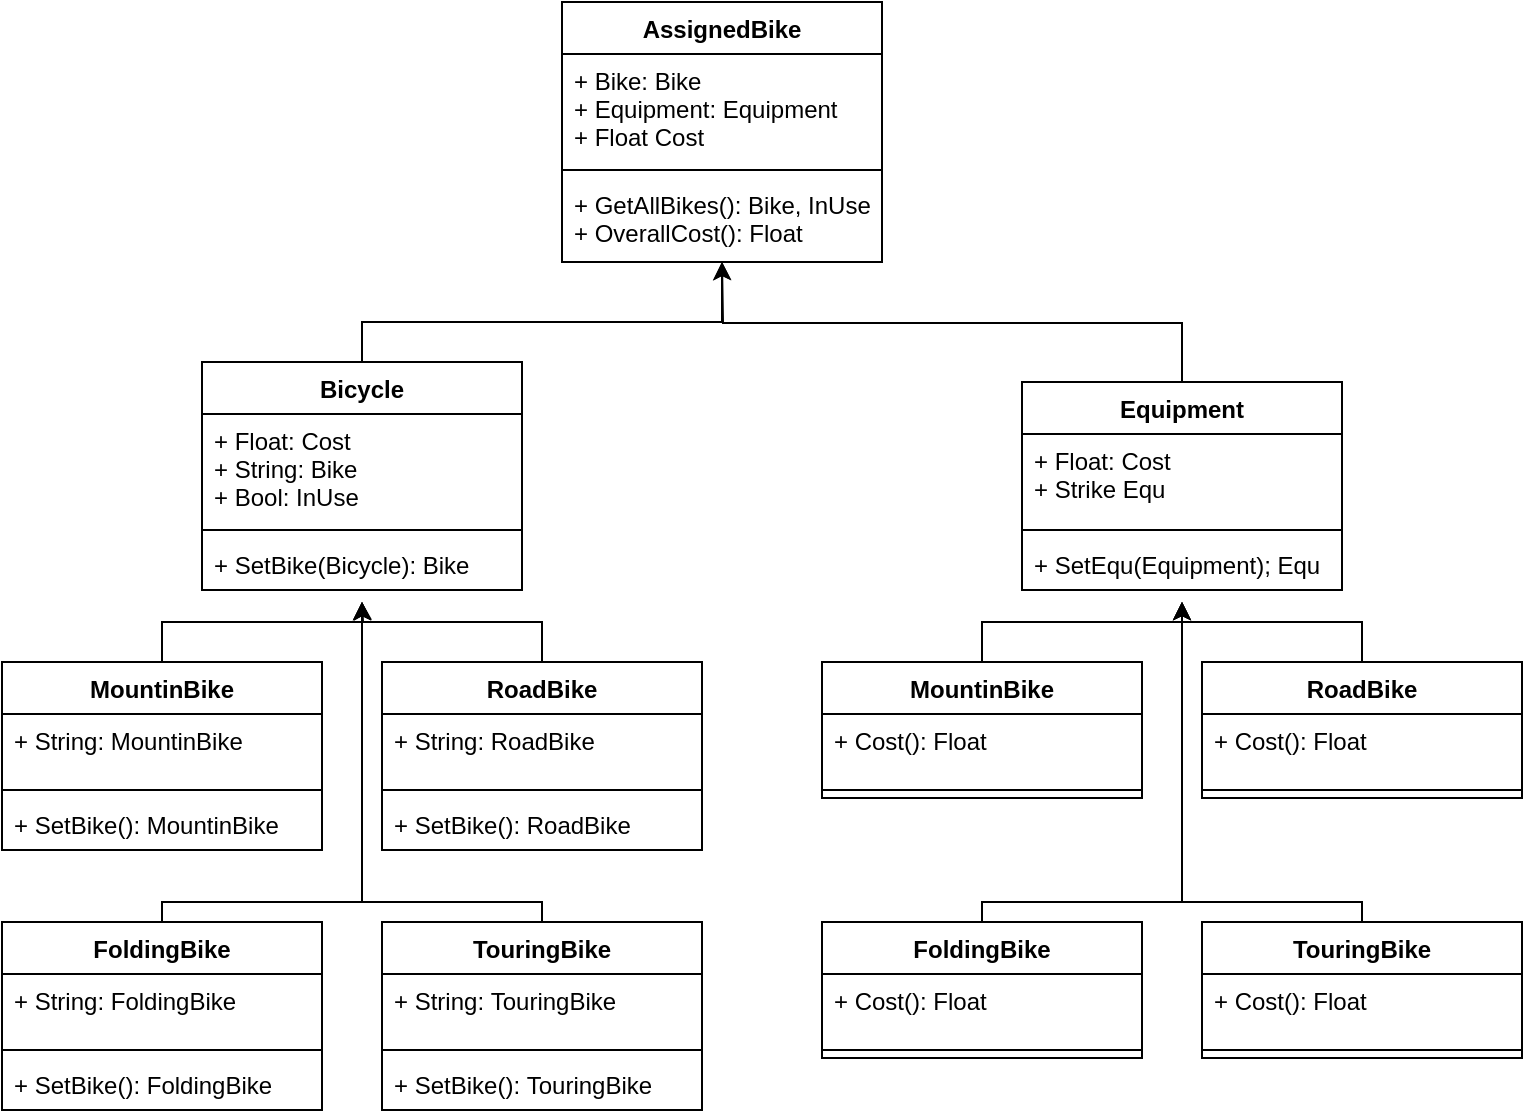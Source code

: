 <mxfile version="12.2.7" type="device" pages="1"><diagram id="KNzFqY5ieir5fSin74dl" name="Page-1"><mxGraphModel dx="722" dy="1884" grid="1" gridSize="10" guides="1" tooltips="1" connect="1" arrows="1" fold="1" page="1" pageScale="1" pageWidth="850" pageHeight="1100" math="0" shadow="0"><root><mxCell id="0"/><mxCell id="1" parent="0"/><mxCell id="qrExYv_1euaZxeHBPQFt-74" style="edgeStyle=orthogonalEdgeStyle;rounded=0;orthogonalLoop=1;jettySize=auto;html=1;exitX=0.5;exitY=0;exitDx=0;exitDy=0;" edge="1" parent="1" source="qrExYv_1euaZxeHBPQFt-1"><mxGeometry relative="1" as="geometry"><mxPoint x="390" y="-40" as="targetPoint"/><Array as="points"><mxPoint x="210" y="-10"/><mxPoint x="390" y="-10"/></Array></mxGeometry></mxCell><mxCell id="qrExYv_1euaZxeHBPQFt-1" value="Bicycle&#10;" style="swimlane;fontStyle=1;align=center;verticalAlign=top;childLayout=stackLayout;horizontal=1;startSize=26;horizontalStack=0;resizeParent=1;resizeParentMax=0;resizeLast=0;collapsible=1;marginBottom=0;" vertex="1" parent="1"><mxGeometry x="130" y="10" width="160" height="114" as="geometry"/></mxCell><mxCell id="qrExYv_1euaZxeHBPQFt-2" value="+ Float: Cost&#10;+ String: Bike&#10;+ Bool: InUse" style="text;strokeColor=none;fillColor=none;align=left;verticalAlign=top;spacingLeft=4;spacingRight=4;overflow=hidden;rotatable=0;points=[[0,0.5],[1,0.5]];portConstraint=eastwest;" vertex="1" parent="qrExYv_1euaZxeHBPQFt-1"><mxGeometry y="26" width="160" height="54" as="geometry"/></mxCell><mxCell id="qrExYv_1euaZxeHBPQFt-3" value="" style="line;strokeWidth=1;fillColor=none;align=left;verticalAlign=middle;spacingTop=-1;spacingLeft=3;spacingRight=3;rotatable=0;labelPosition=right;points=[];portConstraint=eastwest;" vertex="1" parent="qrExYv_1euaZxeHBPQFt-1"><mxGeometry y="80" width="160" height="8" as="geometry"/></mxCell><mxCell id="qrExYv_1euaZxeHBPQFt-4" value="+ SetBike(Bicycle): Bike" style="text;strokeColor=none;fillColor=none;align=left;verticalAlign=top;spacingLeft=4;spacingRight=4;overflow=hidden;rotatable=0;points=[[0,0.5],[1,0.5]];portConstraint=eastwest;" vertex="1" parent="qrExYv_1euaZxeHBPQFt-1"><mxGeometry y="88" width="160" height="26" as="geometry"/></mxCell><mxCell id="qrExYv_1euaZxeHBPQFt-22" style="edgeStyle=orthogonalEdgeStyle;rounded=0;orthogonalLoop=1;jettySize=auto;html=1;exitX=0.5;exitY=0;exitDx=0;exitDy=0;" edge="1" parent="1" source="qrExYv_1euaZxeHBPQFt-9"><mxGeometry relative="1" as="geometry"><mxPoint x="210" y="130" as="targetPoint"/></mxGeometry></mxCell><mxCell id="qrExYv_1euaZxeHBPQFt-9" value="RoadBike&#10;" style="swimlane;fontStyle=1;align=center;verticalAlign=top;childLayout=stackLayout;horizontal=1;startSize=26;horizontalStack=0;resizeParent=1;resizeParentMax=0;resizeLast=0;collapsible=1;marginBottom=0;" vertex="1" parent="1"><mxGeometry x="220" y="160" width="160" height="94" as="geometry"/></mxCell><mxCell id="qrExYv_1euaZxeHBPQFt-10" value="+ String: RoadBike" style="text;strokeColor=none;fillColor=none;align=left;verticalAlign=top;spacingLeft=4;spacingRight=4;overflow=hidden;rotatable=0;points=[[0,0.5],[1,0.5]];portConstraint=eastwest;" vertex="1" parent="qrExYv_1euaZxeHBPQFt-9"><mxGeometry y="26" width="160" height="34" as="geometry"/></mxCell><mxCell id="qrExYv_1euaZxeHBPQFt-11" value="" style="line;strokeWidth=1;fillColor=none;align=left;verticalAlign=middle;spacingTop=-1;spacingLeft=3;spacingRight=3;rotatable=0;labelPosition=right;points=[];portConstraint=eastwest;" vertex="1" parent="qrExYv_1euaZxeHBPQFt-9"><mxGeometry y="60" width="160" height="8" as="geometry"/></mxCell><mxCell id="qrExYv_1euaZxeHBPQFt-12" value="+ SetBike(): RoadBike" style="text;strokeColor=none;fillColor=none;align=left;verticalAlign=top;spacingLeft=4;spacingRight=4;overflow=hidden;rotatable=0;points=[[0,0.5],[1,0.5]];portConstraint=eastwest;" vertex="1" parent="qrExYv_1euaZxeHBPQFt-9"><mxGeometry y="68" width="160" height="26" as="geometry"/></mxCell><mxCell id="qrExYv_1euaZxeHBPQFt-30" style="edgeStyle=orthogonalEdgeStyle;rounded=0;orthogonalLoop=1;jettySize=auto;html=1;exitX=0.5;exitY=0;exitDx=0;exitDy=0;entryX=0.5;entryY=1.231;entryDx=0;entryDy=0;entryPerimeter=0;" edge="1" parent="1" source="qrExYv_1euaZxeHBPQFt-26" target="qrExYv_1euaZxeHBPQFt-4"><mxGeometry relative="1" as="geometry"><mxPoint x="210" y="140" as="targetPoint"/><Array as="points"><mxPoint x="110" y="140"/><mxPoint x="210" y="140"/></Array></mxGeometry></mxCell><mxCell id="qrExYv_1euaZxeHBPQFt-26" value="MountinBike" style="swimlane;fontStyle=1;align=center;verticalAlign=top;childLayout=stackLayout;horizontal=1;startSize=26;horizontalStack=0;resizeParent=1;resizeParentMax=0;resizeLast=0;collapsible=1;marginBottom=0;" vertex="1" parent="1"><mxGeometry x="30" y="160" width="160" height="94" as="geometry"/></mxCell><mxCell id="qrExYv_1euaZxeHBPQFt-27" value="+ String: MountinBike" style="text;strokeColor=none;fillColor=none;align=left;verticalAlign=top;spacingLeft=4;spacingRight=4;overflow=hidden;rotatable=0;points=[[0,0.5],[1,0.5]];portConstraint=eastwest;" vertex="1" parent="qrExYv_1euaZxeHBPQFt-26"><mxGeometry y="26" width="160" height="34" as="geometry"/></mxCell><mxCell id="qrExYv_1euaZxeHBPQFt-28" value="" style="line;strokeWidth=1;fillColor=none;align=left;verticalAlign=middle;spacingTop=-1;spacingLeft=3;spacingRight=3;rotatable=0;labelPosition=right;points=[];portConstraint=eastwest;" vertex="1" parent="qrExYv_1euaZxeHBPQFt-26"><mxGeometry y="60" width="160" height="8" as="geometry"/></mxCell><mxCell id="qrExYv_1euaZxeHBPQFt-29" value="+ SetBike(): MountinBike" style="text;strokeColor=none;fillColor=none;align=left;verticalAlign=top;spacingLeft=4;spacingRight=4;overflow=hidden;rotatable=0;points=[[0,0.5],[1,0.5]];portConstraint=eastwest;" vertex="1" parent="qrExYv_1euaZxeHBPQFt-26"><mxGeometry y="68" width="160" height="26" as="geometry"/></mxCell><mxCell id="qrExYv_1euaZxeHBPQFt-39" style="edgeStyle=orthogonalEdgeStyle;rounded=0;orthogonalLoop=1;jettySize=auto;html=1;exitX=0.5;exitY=0;exitDx=0;exitDy=0;" edge="1" parent="1" source="qrExYv_1euaZxeHBPQFt-31"><mxGeometry relative="1" as="geometry"><mxPoint x="210" y="130" as="targetPoint"/><Array as="points"><mxPoint x="300" y="280"/><mxPoint x="210" y="280"/></Array></mxGeometry></mxCell><mxCell id="qrExYv_1euaZxeHBPQFt-31" value="TouringBike" style="swimlane;fontStyle=1;align=center;verticalAlign=top;childLayout=stackLayout;horizontal=1;startSize=26;horizontalStack=0;resizeParent=1;resizeParentMax=0;resizeLast=0;collapsible=1;marginBottom=0;" vertex="1" parent="1"><mxGeometry x="220" y="290" width="160" height="94" as="geometry"/></mxCell><mxCell id="qrExYv_1euaZxeHBPQFt-32" value="+ String: TouringBike" style="text;strokeColor=none;fillColor=none;align=left;verticalAlign=top;spacingLeft=4;spacingRight=4;overflow=hidden;rotatable=0;points=[[0,0.5],[1,0.5]];portConstraint=eastwest;" vertex="1" parent="qrExYv_1euaZxeHBPQFt-31"><mxGeometry y="26" width="160" height="34" as="geometry"/></mxCell><mxCell id="qrExYv_1euaZxeHBPQFt-33" value="" style="line;strokeWidth=1;fillColor=none;align=left;verticalAlign=middle;spacingTop=-1;spacingLeft=3;spacingRight=3;rotatable=0;labelPosition=right;points=[];portConstraint=eastwest;" vertex="1" parent="qrExYv_1euaZxeHBPQFt-31"><mxGeometry y="60" width="160" height="8" as="geometry"/></mxCell><mxCell id="qrExYv_1euaZxeHBPQFt-34" value="+ SetBike(): TouringBike" style="text;strokeColor=none;fillColor=none;align=left;verticalAlign=top;spacingLeft=4;spacingRight=4;overflow=hidden;rotatable=0;points=[[0,0.5],[1,0.5]];portConstraint=eastwest;" vertex="1" parent="qrExYv_1euaZxeHBPQFt-31"><mxGeometry y="68" width="160" height="26" as="geometry"/></mxCell><mxCell id="qrExYv_1euaZxeHBPQFt-40" style="edgeStyle=orthogonalEdgeStyle;rounded=0;orthogonalLoop=1;jettySize=auto;html=1;exitX=0.5;exitY=0;exitDx=0;exitDy=0;" edge="1" parent="1" source="qrExYv_1euaZxeHBPQFt-35"><mxGeometry relative="1" as="geometry"><mxPoint x="210" y="130" as="targetPoint"/><Array as="points"><mxPoint x="110" y="280"/><mxPoint x="210" y="280"/></Array></mxGeometry></mxCell><mxCell id="qrExYv_1euaZxeHBPQFt-35" value="FoldingBike" style="swimlane;fontStyle=1;align=center;verticalAlign=top;childLayout=stackLayout;horizontal=1;startSize=26;horizontalStack=0;resizeParent=1;resizeParentMax=0;resizeLast=0;collapsible=1;marginBottom=0;" vertex="1" parent="1"><mxGeometry x="30" y="290" width="160" height="94" as="geometry"/></mxCell><mxCell id="qrExYv_1euaZxeHBPQFt-36" value="+ String: FoldingBike" style="text;strokeColor=none;fillColor=none;align=left;verticalAlign=top;spacingLeft=4;spacingRight=4;overflow=hidden;rotatable=0;points=[[0,0.5],[1,0.5]];portConstraint=eastwest;" vertex="1" parent="qrExYv_1euaZxeHBPQFt-35"><mxGeometry y="26" width="160" height="34" as="geometry"/></mxCell><mxCell id="qrExYv_1euaZxeHBPQFt-37" value="" style="line;strokeWidth=1;fillColor=none;align=left;verticalAlign=middle;spacingTop=-1;spacingLeft=3;spacingRight=3;rotatable=0;labelPosition=right;points=[];portConstraint=eastwest;" vertex="1" parent="qrExYv_1euaZxeHBPQFt-35"><mxGeometry y="60" width="160" height="8" as="geometry"/></mxCell><mxCell id="qrExYv_1euaZxeHBPQFt-38" value="+ SetBike(): FoldingBike" style="text;strokeColor=none;fillColor=none;align=left;verticalAlign=top;spacingLeft=4;spacingRight=4;overflow=hidden;rotatable=0;points=[[0,0.5],[1,0.5]];portConstraint=eastwest;" vertex="1" parent="qrExYv_1euaZxeHBPQFt-35"><mxGeometry y="68" width="160" height="26" as="geometry"/></mxCell><mxCell id="qrExYv_1euaZxeHBPQFt-41" value="AssignedBike" style="swimlane;fontStyle=1;align=center;verticalAlign=top;childLayout=stackLayout;horizontal=1;startSize=26;horizontalStack=0;resizeParent=1;resizeParentMax=0;resizeLast=0;collapsible=1;marginBottom=0;" vertex="1" parent="1"><mxGeometry x="310" y="-170" width="160" height="130" as="geometry"/></mxCell><mxCell id="qrExYv_1euaZxeHBPQFt-42" value="+ Bike: Bike&#10;+ Equipment: Equipment&#10;+ Float Cost" style="text;strokeColor=none;fillColor=none;align=left;verticalAlign=top;spacingLeft=4;spacingRight=4;overflow=hidden;rotatable=0;points=[[0,0.5],[1,0.5]];portConstraint=eastwest;" vertex="1" parent="qrExYv_1euaZxeHBPQFt-41"><mxGeometry y="26" width="160" height="54" as="geometry"/></mxCell><mxCell id="qrExYv_1euaZxeHBPQFt-43" value="" style="line;strokeWidth=1;fillColor=none;align=left;verticalAlign=middle;spacingTop=-1;spacingLeft=3;spacingRight=3;rotatable=0;labelPosition=right;points=[];portConstraint=eastwest;" vertex="1" parent="qrExYv_1euaZxeHBPQFt-41"><mxGeometry y="80" width="160" height="8" as="geometry"/></mxCell><mxCell id="qrExYv_1euaZxeHBPQFt-44" value="+ GetAllBikes(): Bike, InUse&#10;+ OverallCost(): Float" style="text;strokeColor=none;fillColor=none;align=left;verticalAlign=top;spacingLeft=4;spacingRight=4;overflow=hidden;rotatable=0;points=[[0,0.5],[1,0.5]];portConstraint=eastwest;" vertex="1" parent="qrExYv_1euaZxeHBPQFt-41"><mxGeometry y="88" width="160" height="42" as="geometry"/></mxCell><mxCell id="qrExYv_1euaZxeHBPQFt-75" style="edgeStyle=orthogonalEdgeStyle;rounded=0;orthogonalLoop=1;jettySize=auto;html=1;exitX=0.5;exitY=0;exitDx=0;exitDy=0;" edge="1" parent="1" source="qrExYv_1euaZxeHBPQFt-47"><mxGeometry relative="1" as="geometry"><mxPoint x="390" y="-40" as="targetPoint"/></mxGeometry></mxCell><mxCell id="qrExYv_1euaZxeHBPQFt-47" value="Equipment" style="swimlane;fontStyle=1;align=center;verticalAlign=top;childLayout=stackLayout;horizontal=1;startSize=26;horizontalStack=0;resizeParent=1;resizeParentMax=0;resizeLast=0;collapsible=1;marginBottom=0;" vertex="1" parent="1"><mxGeometry x="540" y="20" width="160" height="104" as="geometry"/></mxCell><mxCell id="qrExYv_1euaZxeHBPQFt-48" value="+ Float: Cost&#10;+ Strike Equ" style="text;strokeColor=none;fillColor=none;align=left;verticalAlign=top;spacingLeft=4;spacingRight=4;overflow=hidden;rotatable=0;points=[[0,0.5],[1,0.5]];portConstraint=eastwest;" vertex="1" parent="qrExYv_1euaZxeHBPQFt-47"><mxGeometry y="26" width="160" height="44" as="geometry"/></mxCell><mxCell id="qrExYv_1euaZxeHBPQFt-49" value="" style="line;strokeWidth=1;fillColor=none;align=left;verticalAlign=middle;spacingTop=-1;spacingLeft=3;spacingRight=3;rotatable=0;labelPosition=right;points=[];portConstraint=eastwest;" vertex="1" parent="qrExYv_1euaZxeHBPQFt-47"><mxGeometry y="70" width="160" height="8" as="geometry"/></mxCell><mxCell id="qrExYv_1euaZxeHBPQFt-50" value="+ SetEqu(Equipment); Equ" style="text;strokeColor=none;fillColor=none;align=left;verticalAlign=top;spacingLeft=4;spacingRight=4;overflow=hidden;rotatable=0;points=[[0,0.5],[1,0.5]];portConstraint=eastwest;" vertex="1" parent="qrExYv_1euaZxeHBPQFt-47"><mxGeometry y="78" width="160" height="26" as="geometry"/></mxCell><mxCell id="qrExYv_1euaZxeHBPQFt-51" style="edgeStyle=orthogonalEdgeStyle;rounded=0;orthogonalLoop=1;jettySize=auto;html=1;exitX=0.5;exitY=0;exitDx=0;exitDy=0;" edge="1" parent="1"><mxGeometry relative="1" as="geometry"><mxPoint x="620" y="130" as="targetPoint"/><mxPoint x="710" y="160" as="sourcePoint"/><Array as="points"><mxPoint x="710" y="140"/><mxPoint x="620" y="140"/></Array></mxGeometry></mxCell><mxCell id="qrExYv_1euaZxeHBPQFt-56" style="edgeStyle=orthogonalEdgeStyle;rounded=0;orthogonalLoop=1;jettySize=auto;html=1;exitX=0.5;exitY=0;exitDx=0;exitDy=0;entryX=0.5;entryY=1.231;entryDx=0;entryDy=0;entryPerimeter=0;" edge="1" parent="1" source="qrExYv_1euaZxeHBPQFt-57" target="qrExYv_1euaZxeHBPQFt-50"><mxGeometry relative="1" as="geometry"><mxPoint x="620" y="140" as="targetPoint"/><Array as="points"><mxPoint x="520" y="140"/><mxPoint x="620" y="140"/></Array></mxGeometry></mxCell><mxCell id="qrExYv_1euaZxeHBPQFt-57" value="MountinBike" style="swimlane;fontStyle=1;align=center;verticalAlign=top;childLayout=stackLayout;horizontal=1;startSize=26;horizontalStack=0;resizeParent=1;resizeParentMax=0;resizeLast=0;collapsible=1;marginBottom=0;" vertex="1" parent="1"><mxGeometry x="440" y="160" width="160" height="68" as="geometry"/></mxCell><mxCell id="qrExYv_1euaZxeHBPQFt-58" value="+ Cost(): Float" style="text;strokeColor=none;fillColor=none;align=left;verticalAlign=top;spacingLeft=4;spacingRight=4;overflow=hidden;rotatable=0;points=[[0,0.5],[1,0.5]];portConstraint=eastwest;" vertex="1" parent="qrExYv_1euaZxeHBPQFt-57"><mxGeometry y="26" width="160" height="34" as="geometry"/></mxCell><mxCell id="qrExYv_1euaZxeHBPQFt-59" value="" style="line;strokeWidth=1;fillColor=none;align=left;verticalAlign=middle;spacingTop=-1;spacingLeft=3;spacingRight=3;rotatable=0;labelPosition=right;points=[];portConstraint=eastwest;" vertex="1" parent="qrExYv_1euaZxeHBPQFt-57"><mxGeometry y="60" width="160" height="8" as="geometry"/></mxCell><mxCell id="qrExYv_1euaZxeHBPQFt-61" style="edgeStyle=orthogonalEdgeStyle;rounded=0;orthogonalLoop=1;jettySize=auto;html=1;exitX=0.5;exitY=0;exitDx=0;exitDy=0;" edge="1" parent="1" source="qrExYv_1euaZxeHBPQFt-62"><mxGeometry relative="1" as="geometry"><mxPoint x="620" y="130" as="targetPoint"/><Array as="points"><mxPoint x="710" y="280"/><mxPoint x="620" y="280"/></Array></mxGeometry></mxCell><mxCell id="qrExYv_1euaZxeHBPQFt-62" value="TouringBike" style="swimlane;fontStyle=1;align=center;verticalAlign=top;childLayout=stackLayout;horizontal=1;startSize=26;horizontalStack=0;resizeParent=1;resizeParentMax=0;resizeLast=0;collapsible=1;marginBottom=0;" vertex="1" parent="1"><mxGeometry x="630" y="290" width="160" height="68" as="geometry"/></mxCell><mxCell id="qrExYv_1euaZxeHBPQFt-63" value="+ Cost(): Float" style="text;strokeColor=none;fillColor=none;align=left;verticalAlign=top;spacingLeft=4;spacingRight=4;overflow=hidden;rotatable=0;points=[[0,0.5],[1,0.5]];portConstraint=eastwest;" vertex="1" parent="qrExYv_1euaZxeHBPQFt-62"><mxGeometry y="26" width="160" height="34" as="geometry"/></mxCell><mxCell id="qrExYv_1euaZxeHBPQFt-64" value="" style="line;strokeWidth=1;fillColor=none;align=left;verticalAlign=middle;spacingTop=-1;spacingLeft=3;spacingRight=3;rotatable=0;labelPosition=right;points=[];portConstraint=eastwest;" vertex="1" parent="qrExYv_1euaZxeHBPQFt-62"><mxGeometry y="60" width="160" height="8" as="geometry"/></mxCell><mxCell id="qrExYv_1euaZxeHBPQFt-66" style="edgeStyle=orthogonalEdgeStyle;rounded=0;orthogonalLoop=1;jettySize=auto;html=1;exitX=0.5;exitY=0;exitDx=0;exitDy=0;" edge="1" parent="1" source="qrExYv_1euaZxeHBPQFt-67"><mxGeometry relative="1" as="geometry"><mxPoint x="620" y="130" as="targetPoint"/><Array as="points"><mxPoint x="520" y="280"/><mxPoint x="620" y="280"/></Array></mxGeometry></mxCell><mxCell id="qrExYv_1euaZxeHBPQFt-67" value="FoldingBike" style="swimlane;fontStyle=1;align=center;verticalAlign=top;childLayout=stackLayout;horizontal=1;startSize=26;horizontalStack=0;resizeParent=1;resizeParentMax=0;resizeLast=0;collapsible=1;marginBottom=0;" vertex="1" parent="1"><mxGeometry x="440" y="290" width="160" height="68" as="geometry"/></mxCell><mxCell id="qrExYv_1euaZxeHBPQFt-68" value="+ Cost(): Float" style="text;strokeColor=none;fillColor=none;align=left;verticalAlign=top;spacingLeft=4;spacingRight=4;overflow=hidden;rotatable=0;points=[[0,0.5],[1,0.5]];portConstraint=eastwest;" vertex="1" parent="qrExYv_1euaZxeHBPQFt-67"><mxGeometry y="26" width="160" height="34" as="geometry"/></mxCell><mxCell id="qrExYv_1euaZxeHBPQFt-69" value="" style="line;strokeWidth=1;fillColor=none;align=left;verticalAlign=middle;spacingTop=-1;spacingLeft=3;spacingRight=3;rotatable=0;labelPosition=right;points=[];portConstraint=eastwest;" vertex="1" parent="qrExYv_1euaZxeHBPQFt-67"><mxGeometry y="60" width="160" height="8" as="geometry"/></mxCell><mxCell id="qrExYv_1euaZxeHBPQFt-71" value="RoadBike" style="swimlane;fontStyle=1;align=center;verticalAlign=top;childLayout=stackLayout;horizontal=1;startSize=26;horizontalStack=0;resizeParent=1;resizeParentMax=0;resizeLast=0;collapsible=1;marginBottom=0;" vertex="1" parent="1"><mxGeometry x="630" y="160" width="160" height="68" as="geometry"/></mxCell><mxCell id="qrExYv_1euaZxeHBPQFt-72" value="+ Cost(): Float" style="text;strokeColor=none;fillColor=none;align=left;verticalAlign=top;spacingLeft=4;spacingRight=4;overflow=hidden;rotatable=0;points=[[0,0.5],[1,0.5]];portConstraint=eastwest;" vertex="1" parent="qrExYv_1euaZxeHBPQFt-71"><mxGeometry y="26" width="160" height="34" as="geometry"/></mxCell><mxCell id="qrExYv_1euaZxeHBPQFt-73" value="" style="line;strokeWidth=1;fillColor=none;align=left;verticalAlign=middle;spacingTop=-1;spacingLeft=3;spacingRight=3;rotatable=0;labelPosition=right;points=[];portConstraint=eastwest;" vertex="1" parent="qrExYv_1euaZxeHBPQFt-71"><mxGeometry y="60" width="160" height="8" as="geometry"/></mxCell></root></mxGraphModel></diagram></mxfile>